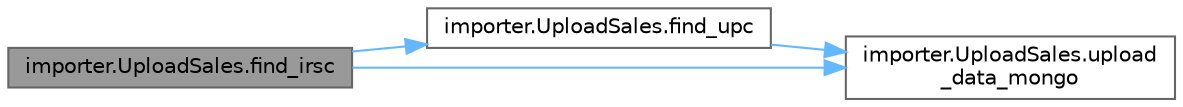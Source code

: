 digraph "importer.UploadSales.find_irsc"
{
 // LATEX_PDF_SIZE
  bgcolor="transparent";
  edge [fontname=Helvetica,fontsize=10,labelfontname=Helvetica,labelfontsize=10];
  node [fontname=Helvetica,fontsize=10,shape=box,height=0.2,width=0.4];
  rankdir="LR";
  Node1 [id="Node000001",label="importer.UploadSales.find_irsc",height=0.2,width=0.4,color="gray40", fillcolor="grey60", style="filled", fontcolor="black",tooltip=" "];
  Node1 -> Node2 [id="edge1_Node000001_Node000002",color="steelblue1",style="solid",tooltip=" "];
  Node2 [id="Node000002",label="importer.UploadSales.find_upc",height=0.2,width=0.4,color="grey40", fillcolor="white", style="filled",URL="$namespaceimporter_1_1_upload_sales.html#a4aad626dced3231dee66904c828e72d0",tooltip=" "];
  Node2 -> Node3 [id="edge2_Node000002_Node000003",color="steelblue1",style="solid",tooltip=" "];
  Node3 [id="Node000003",label="importer.UploadSales.upload\l_data_mongo",height=0.2,width=0.4,color="grey40", fillcolor="white", style="filled",URL="$namespaceimporter_1_1_upload_sales.html#ad521bee3217da21b864556909a608866",tooltip=" "];
  Node1 -> Node3 [id="edge3_Node000001_Node000003",color="steelblue1",style="solid",tooltip=" "];
}
